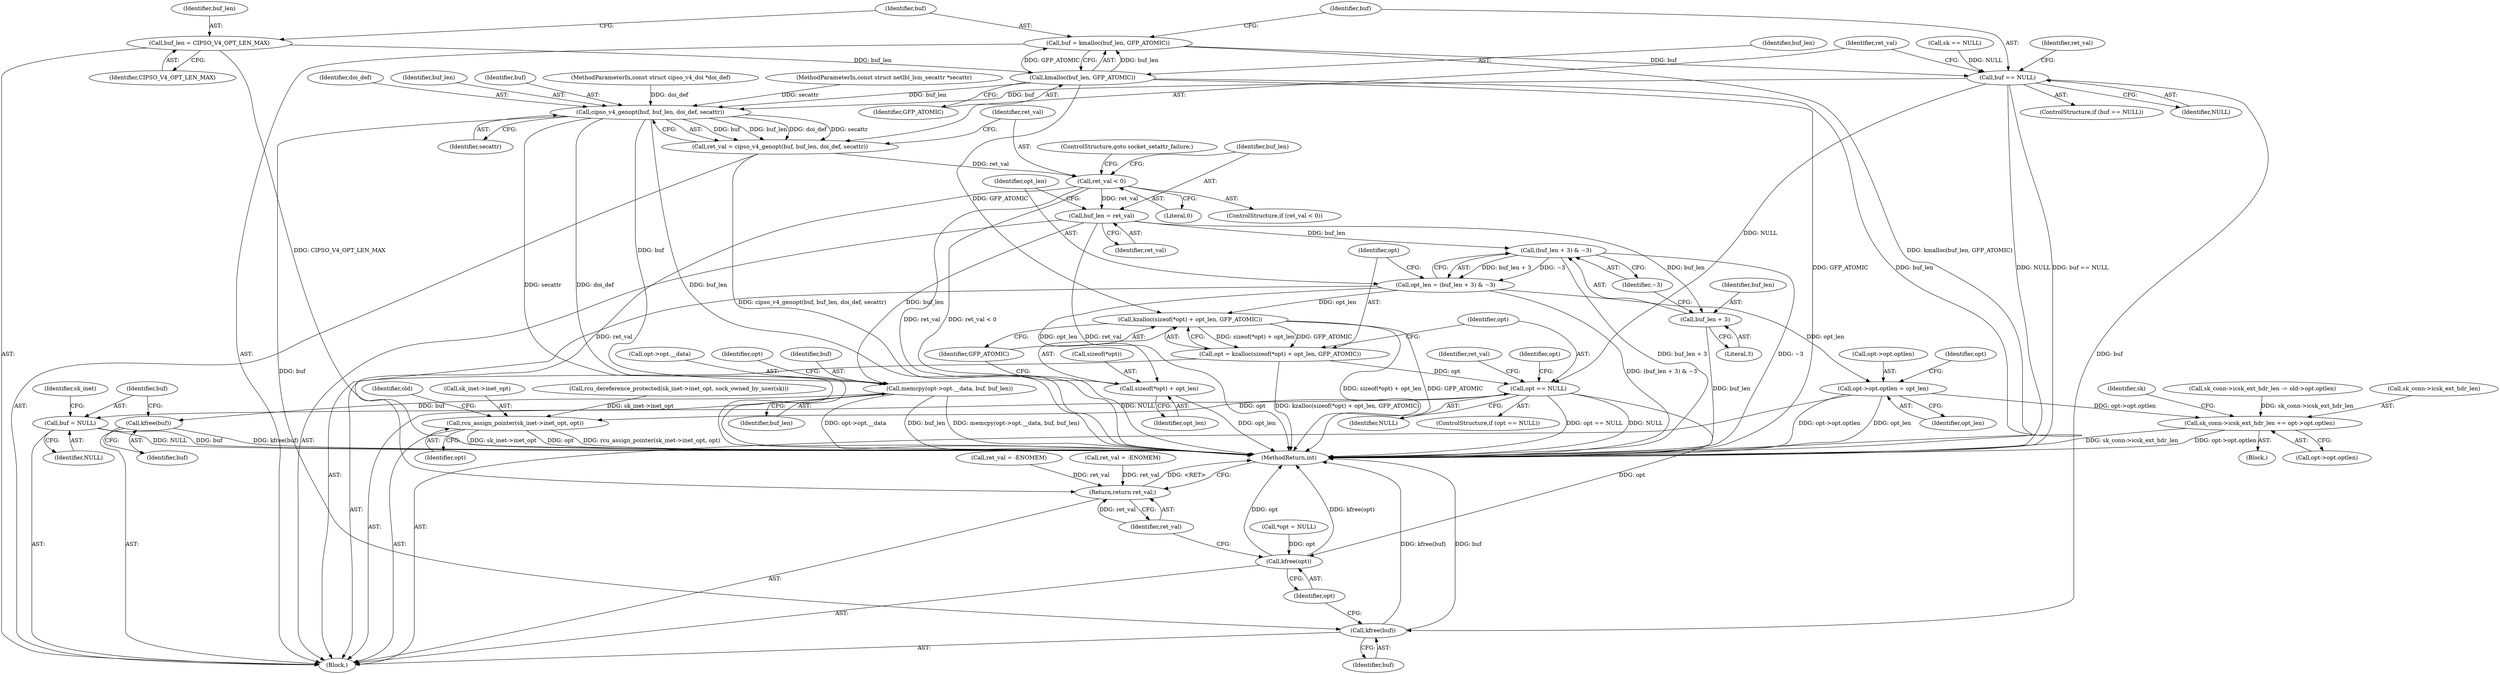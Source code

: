 digraph "0_linux_f6d8bd051c391c1c0458a30b2a7abcd939329259_10@API" {
"1000135" [label="(Call,buf = kmalloc(buf_len, GFP_ATOMIC))"];
"1000137" [label="(Call,kmalloc(buf_len, GFP_ATOMIC))"];
"1000132" [label="(Call,buf_len = CIPSO_V4_OPT_LEN_MAX)"];
"1000141" [label="(Call,buf == NULL)"];
"1000152" [label="(Call,cipso_v4_genopt(buf, buf_len, doi_def, secattr))"];
"1000150" [label="(Call,ret_val = cipso_v4_genopt(buf, buf_len, doi_def, secattr))"];
"1000158" [label="(Call,ret_val < 0)"];
"1000162" [label="(Call,buf_len = ret_val)"];
"1000167" [label="(Call,(buf_len + 3) & ~3)"];
"1000165" [label="(Call,opt_len = (buf_len + 3) & ~3)"];
"1000174" [label="(Call,kzalloc(sizeof(*opt) + opt_len, GFP_ATOMIC))"];
"1000172" [label="(Call,opt = kzalloc(sizeof(*opt) + opt_len, GFP_ATOMIC))"];
"1000182" [label="(Call,opt == NULL)"];
"1000216" [label="(Call,buf = NULL)"];
"1000265" [label="(Call,rcu_assign_pointer(sk_inet->inet_opt, opt))"];
"1000283" [label="(Call,kfree(opt))"];
"1000175" [label="(Call,sizeof(*opt) + opt_len)"];
"1000199" [label="(Call,opt->opt.optlen = opt_len)"];
"1000251" [label="(Call,sk_conn->icsk_ext_hdr_len += opt->opt.optlen)"];
"1000168" [label="(Call,buf_len + 3)"];
"1000191" [label="(Call,memcpy(opt->opt.__data, buf, buf_len))"];
"1000214" [label="(Call,kfree(buf))"];
"1000285" [label="(Return,return ret_val;)"];
"1000281" [label="(Call,kfree(buf))"];
"1000205" [label="(Identifier,opt_len)"];
"1000142" [label="(Identifier,buf)"];
"1000287" [label="(MethodReturn,int)"];
"1000217" [label="(Identifier,buf)"];
"1000155" [label="(Identifier,doi_def)"];
"1000169" [label="(Identifier,buf_len)"];
"1000218" [label="(Identifier,NULL)"];
"1000152" [label="(Call,cipso_v4_genopt(buf, buf_len, doi_def, secattr))"];
"1000284" [label="(Identifier,opt)"];
"1000161" [label="(ControlStructure,goto socket_setattr_failure;)"];
"1000186" [label="(Call,ret_val = -ENOMEM)"];
"1000281" [label="(Call,kfree(buf))"];
"1000107" [label="(Block,)"];
"1000191" [label="(Call,memcpy(opt->opt.__data, buf, buf_len))"];
"1000167" [label="(Call,(buf_len + 3) & ~3)"];
"1000157" [label="(ControlStructure,if (ret_val < 0))"];
"1000251" [label="(Call,sk_conn->icsk_ext_hdr_len += opt->opt.optlen)"];
"1000172" [label="(Call,opt = kzalloc(sizeof(*opt) + opt_len, GFP_ATOMIC))"];
"1000154" [label="(Identifier,buf_len)"];
"1000182" [label="(Call,opt == NULL)"];
"1000176" [label="(Call,sizeof(*opt))"];
"1000139" [label="(Identifier,GFP_ATOMIC)"];
"1000171" [label="(Identifier,~3)"];
"1000225" [label="(Call,rcu_dereference_protected(sk_inet->inet_opt, sock_owned_by_user(sk)))"];
"1000162" [label="(Call,buf_len = ret_val)"];
"1000187" [label="(Identifier,ret_val)"];
"1000200" [label="(Call,opt->opt.optlen)"];
"1000285" [label="(Return,return ret_val;)"];
"1000153" [label="(Identifier,buf)"];
"1000150" [label="(Call,ret_val = cipso_v4_genopt(buf, buf_len, doi_def, secattr))"];
"1000160" [label="(Literal,0)"];
"1000164" [label="(Identifier,ret_val)"];
"1000165" [label="(Call,opt_len = (buf_len + 3) & ~3)"];
"1000199" [label="(Call,opt->opt.optlen = opt_len)"];
"1000146" [label="(Identifier,ret_val)"];
"1000255" [label="(Call,opt->opt.optlen)"];
"1000121" [label="(Call,*opt = NULL)"];
"1000194" [label="(Identifier,opt)"];
"1000197" [label="(Identifier,buf)"];
"1000168" [label="(Call,buf_len + 3)"];
"1000170" [label="(Literal,3)"];
"1000159" [label="(Identifier,ret_val)"];
"1000192" [label="(Call,opt->opt.__data)"];
"1000140" [label="(ControlStructure,if (buf == NULL))"];
"1000209" [label="(Identifier,opt)"];
"1000265" [label="(Call,rcu_assign_pointer(sk_inet->inet_opt, opt))"];
"1000252" [label="(Call,sk_conn->icsk_ext_hdr_len)"];
"1000235" [label="(Block,)"];
"1000145" [label="(Call,ret_val = -ENOMEM)"];
"1000180" [label="(Identifier,GFP_ATOMIC)"];
"1000181" [label="(ControlStructure,if (opt == NULL))"];
"1000137" [label="(Call,kmalloc(buf_len, GFP_ATOMIC))"];
"1000173" [label="(Identifier,opt)"];
"1000127" [label="(Call,sk == NULL)"];
"1000215" [label="(Identifier,buf)"];
"1000198" [label="(Identifier,buf_len)"];
"1000286" [label="(Identifier,ret_val)"];
"1000105" [label="(MethodParameterIn,const struct cipso_v4_doi *doi_def)"];
"1000158" [label="(Call,ret_val < 0)"];
"1000214" [label="(Call,kfree(buf))"];
"1000135" [label="(Call,buf = kmalloc(buf_len, GFP_ATOMIC))"];
"1000220" [label="(Identifier,sk_inet)"];
"1000282" [label="(Identifier,buf)"];
"1000269" [label="(Identifier,opt)"];
"1000138" [label="(Identifier,buf_len)"];
"1000261" [label="(Identifier,sk)"];
"1000175" [label="(Call,sizeof(*opt) + opt_len)"];
"1000163" [label="(Identifier,buf_len)"];
"1000216" [label="(Call,buf = NULL)"];
"1000179" [label="(Identifier,opt_len)"];
"1000271" [label="(Identifier,old)"];
"1000174" [label="(Call,kzalloc(sizeof(*opt) + opt_len, GFP_ATOMIC))"];
"1000166" [label="(Identifier,opt_len)"];
"1000202" [label="(Identifier,opt)"];
"1000151" [label="(Identifier,ret_val)"];
"1000242" [label="(Call,sk_conn->icsk_ext_hdr_len -= old->opt.optlen)"];
"1000143" [label="(Identifier,NULL)"];
"1000132" [label="(Call,buf_len = CIPSO_V4_OPT_LEN_MAX)"];
"1000141" [label="(Call,buf == NULL)"];
"1000156" [label="(Identifier,secattr)"];
"1000106" [label="(MethodParameterIn,const struct netlbl_lsm_secattr *secattr)"];
"1000283" [label="(Call,kfree(opt))"];
"1000266" [label="(Call,sk_inet->inet_opt)"];
"1000133" [label="(Identifier,buf_len)"];
"1000184" [label="(Identifier,NULL)"];
"1000136" [label="(Identifier,buf)"];
"1000183" [label="(Identifier,opt)"];
"1000134" [label="(Identifier,CIPSO_V4_OPT_LEN_MAX)"];
"1000135" -> "1000107"  [label="AST: "];
"1000135" -> "1000137"  [label="CFG: "];
"1000136" -> "1000135"  [label="AST: "];
"1000137" -> "1000135"  [label="AST: "];
"1000142" -> "1000135"  [label="CFG: "];
"1000135" -> "1000287"  [label="DDG: kmalloc(buf_len, GFP_ATOMIC)"];
"1000137" -> "1000135"  [label="DDG: buf_len"];
"1000137" -> "1000135"  [label="DDG: GFP_ATOMIC"];
"1000135" -> "1000141"  [label="DDG: buf"];
"1000137" -> "1000139"  [label="CFG: "];
"1000138" -> "1000137"  [label="AST: "];
"1000139" -> "1000137"  [label="AST: "];
"1000137" -> "1000287"  [label="DDG: GFP_ATOMIC"];
"1000137" -> "1000287"  [label="DDG: buf_len"];
"1000132" -> "1000137"  [label="DDG: buf_len"];
"1000137" -> "1000152"  [label="DDG: buf_len"];
"1000137" -> "1000174"  [label="DDG: GFP_ATOMIC"];
"1000132" -> "1000107"  [label="AST: "];
"1000132" -> "1000134"  [label="CFG: "];
"1000133" -> "1000132"  [label="AST: "];
"1000134" -> "1000132"  [label="AST: "];
"1000136" -> "1000132"  [label="CFG: "];
"1000132" -> "1000287"  [label="DDG: CIPSO_V4_OPT_LEN_MAX"];
"1000141" -> "1000140"  [label="AST: "];
"1000141" -> "1000143"  [label="CFG: "];
"1000142" -> "1000141"  [label="AST: "];
"1000143" -> "1000141"  [label="AST: "];
"1000146" -> "1000141"  [label="CFG: "];
"1000151" -> "1000141"  [label="CFG: "];
"1000141" -> "1000287"  [label="DDG: buf == NULL"];
"1000141" -> "1000287"  [label="DDG: NULL"];
"1000127" -> "1000141"  [label="DDG: NULL"];
"1000141" -> "1000152"  [label="DDG: buf"];
"1000141" -> "1000182"  [label="DDG: NULL"];
"1000141" -> "1000281"  [label="DDG: buf"];
"1000152" -> "1000150"  [label="AST: "];
"1000152" -> "1000156"  [label="CFG: "];
"1000153" -> "1000152"  [label="AST: "];
"1000154" -> "1000152"  [label="AST: "];
"1000155" -> "1000152"  [label="AST: "];
"1000156" -> "1000152"  [label="AST: "];
"1000150" -> "1000152"  [label="CFG: "];
"1000152" -> "1000287"  [label="DDG: doi_def"];
"1000152" -> "1000287"  [label="DDG: buf_len"];
"1000152" -> "1000287"  [label="DDG: secattr"];
"1000152" -> "1000150"  [label="DDG: buf"];
"1000152" -> "1000150"  [label="DDG: buf_len"];
"1000152" -> "1000150"  [label="DDG: doi_def"];
"1000152" -> "1000150"  [label="DDG: secattr"];
"1000105" -> "1000152"  [label="DDG: doi_def"];
"1000106" -> "1000152"  [label="DDG: secattr"];
"1000152" -> "1000191"  [label="DDG: buf"];
"1000152" -> "1000281"  [label="DDG: buf"];
"1000150" -> "1000107"  [label="AST: "];
"1000151" -> "1000150"  [label="AST: "];
"1000159" -> "1000150"  [label="CFG: "];
"1000150" -> "1000287"  [label="DDG: cipso_v4_genopt(buf, buf_len, doi_def, secattr)"];
"1000150" -> "1000158"  [label="DDG: ret_val"];
"1000158" -> "1000157"  [label="AST: "];
"1000158" -> "1000160"  [label="CFG: "];
"1000159" -> "1000158"  [label="AST: "];
"1000160" -> "1000158"  [label="AST: "];
"1000161" -> "1000158"  [label="CFG: "];
"1000163" -> "1000158"  [label="CFG: "];
"1000158" -> "1000287"  [label="DDG: ret_val"];
"1000158" -> "1000287"  [label="DDG: ret_val < 0"];
"1000158" -> "1000162"  [label="DDG: ret_val"];
"1000158" -> "1000285"  [label="DDG: ret_val"];
"1000162" -> "1000107"  [label="AST: "];
"1000162" -> "1000164"  [label="CFG: "];
"1000163" -> "1000162"  [label="AST: "];
"1000164" -> "1000162"  [label="AST: "];
"1000166" -> "1000162"  [label="CFG: "];
"1000162" -> "1000287"  [label="DDG: ret_val"];
"1000162" -> "1000167"  [label="DDG: buf_len"];
"1000162" -> "1000168"  [label="DDG: buf_len"];
"1000162" -> "1000191"  [label="DDG: buf_len"];
"1000167" -> "1000165"  [label="AST: "];
"1000167" -> "1000171"  [label="CFG: "];
"1000168" -> "1000167"  [label="AST: "];
"1000171" -> "1000167"  [label="AST: "];
"1000165" -> "1000167"  [label="CFG: "];
"1000167" -> "1000287"  [label="DDG: buf_len + 3"];
"1000167" -> "1000287"  [label="DDG: ~3"];
"1000167" -> "1000165"  [label="DDG: buf_len + 3"];
"1000167" -> "1000165"  [label="DDG: ~3"];
"1000165" -> "1000107"  [label="AST: "];
"1000166" -> "1000165"  [label="AST: "];
"1000173" -> "1000165"  [label="CFG: "];
"1000165" -> "1000287"  [label="DDG: (buf_len + 3) & ~3"];
"1000165" -> "1000174"  [label="DDG: opt_len"];
"1000165" -> "1000175"  [label="DDG: opt_len"];
"1000165" -> "1000199"  [label="DDG: opt_len"];
"1000174" -> "1000172"  [label="AST: "];
"1000174" -> "1000180"  [label="CFG: "];
"1000175" -> "1000174"  [label="AST: "];
"1000180" -> "1000174"  [label="AST: "];
"1000172" -> "1000174"  [label="CFG: "];
"1000174" -> "1000287"  [label="DDG: GFP_ATOMIC"];
"1000174" -> "1000287"  [label="DDG: sizeof(*opt) + opt_len"];
"1000174" -> "1000172"  [label="DDG: sizeof(*opt) + opt_len"];
"1000174" -> "1000172"  [label="DDG: GFP_ATOMIC"];
"1000172" -> "1000107"  [label="AST: "];
"1000173" -> "1000172"  [label="AST: "];
"1000183" -> "1000172"  [label="CFG: "];
"1000172" -> "1000287"  [label="DDG: kzalloc(sizeof(*opt) + opt_len, GFP_ATOMIC)"];
"1000172" -> "1000182"  [label="DDG: opt"];
"1000182" -> "1000181"  [label="AST: "];
"1000182" -> "1000184"  [label="CFG: "];
"1000183" -> "1000182"  [label="AST: "];
"1000184" -> "1000182"  [label="AST: "];
"1000187" -> "1000182"  [label="CFG: "];
"1000194" -> "1000182"  [label="CFG: "];
"1000182" -> "1000287"  [label="DDG: opt == NULL"];
"1000182" -> "1000287"  [label="DDG: NULL"];
"1000182" -> "1000216"  [label="DDG: NULL"];
"1000182" -> "1000265"  [label="DDG: opt"];
"1000182" -> "1000283"  [label="DDG: opt"];
"1000216" -> "1000107"  [label="AST: "];
"1000216" -> "1000218"  [label="CFG: "];
"1000217" -> "1000216"  [label="AST: "];
"1000218" -> "1000216"  [label="AST: "];
"1000220" -> "1000216"  [label="CFG: "];
"1000216" -> "1000287"  [label="DDG: buf"];
"1000216" -> "1000287"  [label="DDG: NULL"];
"1000265" -> "1000107"  [label="AST: "];
"1000265" -> "1000269"  [label="CFG: "];
"1000266" -> "1000265"  [label="AST: "];
"1000269" -> "1000265"  [label="AST: "];
"1000271" -> "1000265"  [label="CFG: "];
"1000265" -> "1000287"  [label="DDG: opt"];
"1000265" -> "1000287"  [label="DDG: rcu_assign_pointer(sk_inet->inet_opt, opt)"];
"1000265" -> "1000287"  [label="DDG: sk_inet->inet_opt"];
"1000225" -> "1000265"  [label="DDG: sk_inet->inet_opt"];
"1000283" -> "1000107"  [label="AST: "];
"1000283" -> "1000284"  [label="CFG: "];
"1000284" -> "1000283"  [label="AST: "];
"1000286" -> "1000283"  [label="CFG: "];
"1000283" -> "1000287"  [label="DDG: opt"];
"1000283" -> "1000287"  [label="DDG: kfree(opt)"];
"1000121" -> "1000283"  [label="DDG: opt"];
"1000175" -> "1000179"  [label="CFG: "];
"1000176" -> "1000175"  [label="AST: "];
"1000179" -> "1000175"  [label="AST: "];
"1000180" -> "1000175"  [label="CFG: "];
"1000175" -> "1000287"  [label="DDG: opt_len"];
"1000199" -> "1000107"  [label="AST: "];
"1000199" -> "1000205"  [label="CFG: "];
"1000200" -> "1000199"  [label="AST: "];
"1000205" -> "1000199"  [label="AST: "];
"1000209" -> "1000199"  [label="CFG: "];
"1000199" -> "1000287"  [label="DDG: opt_len"];
"1000199" -> "1000287"  [label="DDG: opt->opt.optlen"];
"1000199" -> "1000251"  [label="DDG: opt->opt.optlen"];
"1000251" -> "1000235"  [label="AST: "];
"1000251" -> "1000255"  [label="CFG: "];
"1000252" -> "1000251"  [label="AST: "];
"1000255" -> "1000251"  [label="AST: "];
"1000261" -> "1000251"  [label="CFG: "];
"1000251" -> "1000287"  [label="DDG: opt->opt.optlen"];
"1000251" -> "1000287"  [label="DDG: sk_conn->icsk_ext_hdr_len"];
"1000242" -> "1000251"  [label="DDG: sk_conn->icsk_ext_hdr_len"];
"1000168" -> "1000170"  [label="CFG: "];
"1000169" -> "1000168"  [label="AST: "];
"1000170" -> "1000168"  [label="AST: "];
"1000171" -> "1000168"  [label="CFG: "];
"1000168" -> "1000287"  [label="DDG: buf_len"];
"1000191" -> "1000107"  [label="AST: "];
"1000191" -> "1000198"  [label="CFG: "];
"1000192" -> "1000191"  [label="AST: "];
"1000197" -> "1000191"  [label="AST: "];
"1000198" -> "1000191"  [label="AST: "];
"1000202" -> "1000191"  [label="CFG: "];
"1000191" -> "1000287"  [label="DDG: memcpy(opt->opt.__data, buf, buf_len)"];
"1000191" -> "1000287"  [label="DDG: opt->opt.__data"];
"1000191" -> "1000287"  [label="DDG: buf_len"];
"1000191" -> "1000214"  [label="DDG: buf"];
"1000214" -> "1000107"  [label="AST: "];
"1000214" -> "1000215"  [label="CFG: "];
"1000215" -> "1000214"  [label="AST: "];
"1000217" -> "1000214"  [label="CFG: "];
"1000214" -> "1000287"  [label="DDG: kfree(buf)"];
"1000285" -> "1000107"  [label="AST: "];
"1000285" -> "1000286"  [label="CFG: "];
"1000286" -> "1000285"  [label="AST: "];
"1000287" -> "1000285"  [label="CFG: "];
"1000285" -> "1000287"  [label="DDG: <RET>"];
"1000286" -> "1000285"  [label="DDG: ret_val"];
"1000186" -> "1000285"  [label="DDG: ret_val"];
"1000145" -> "1000285"  [label="DDG: ret_val"];
"1000281" -> "1000107"  [label="AST: "];
"1000281" -> "1000282"  [label="CFG: "];
"1000282" -> "1000281"  [label="AST: "];
"1000284" -> "1000281"  [label="CFG: "];
"1000281" -> "1000287"  [label="DDG: buf"];
"1000281" -> "1000287"  [label="DDG: kfree(buf)"];
}
